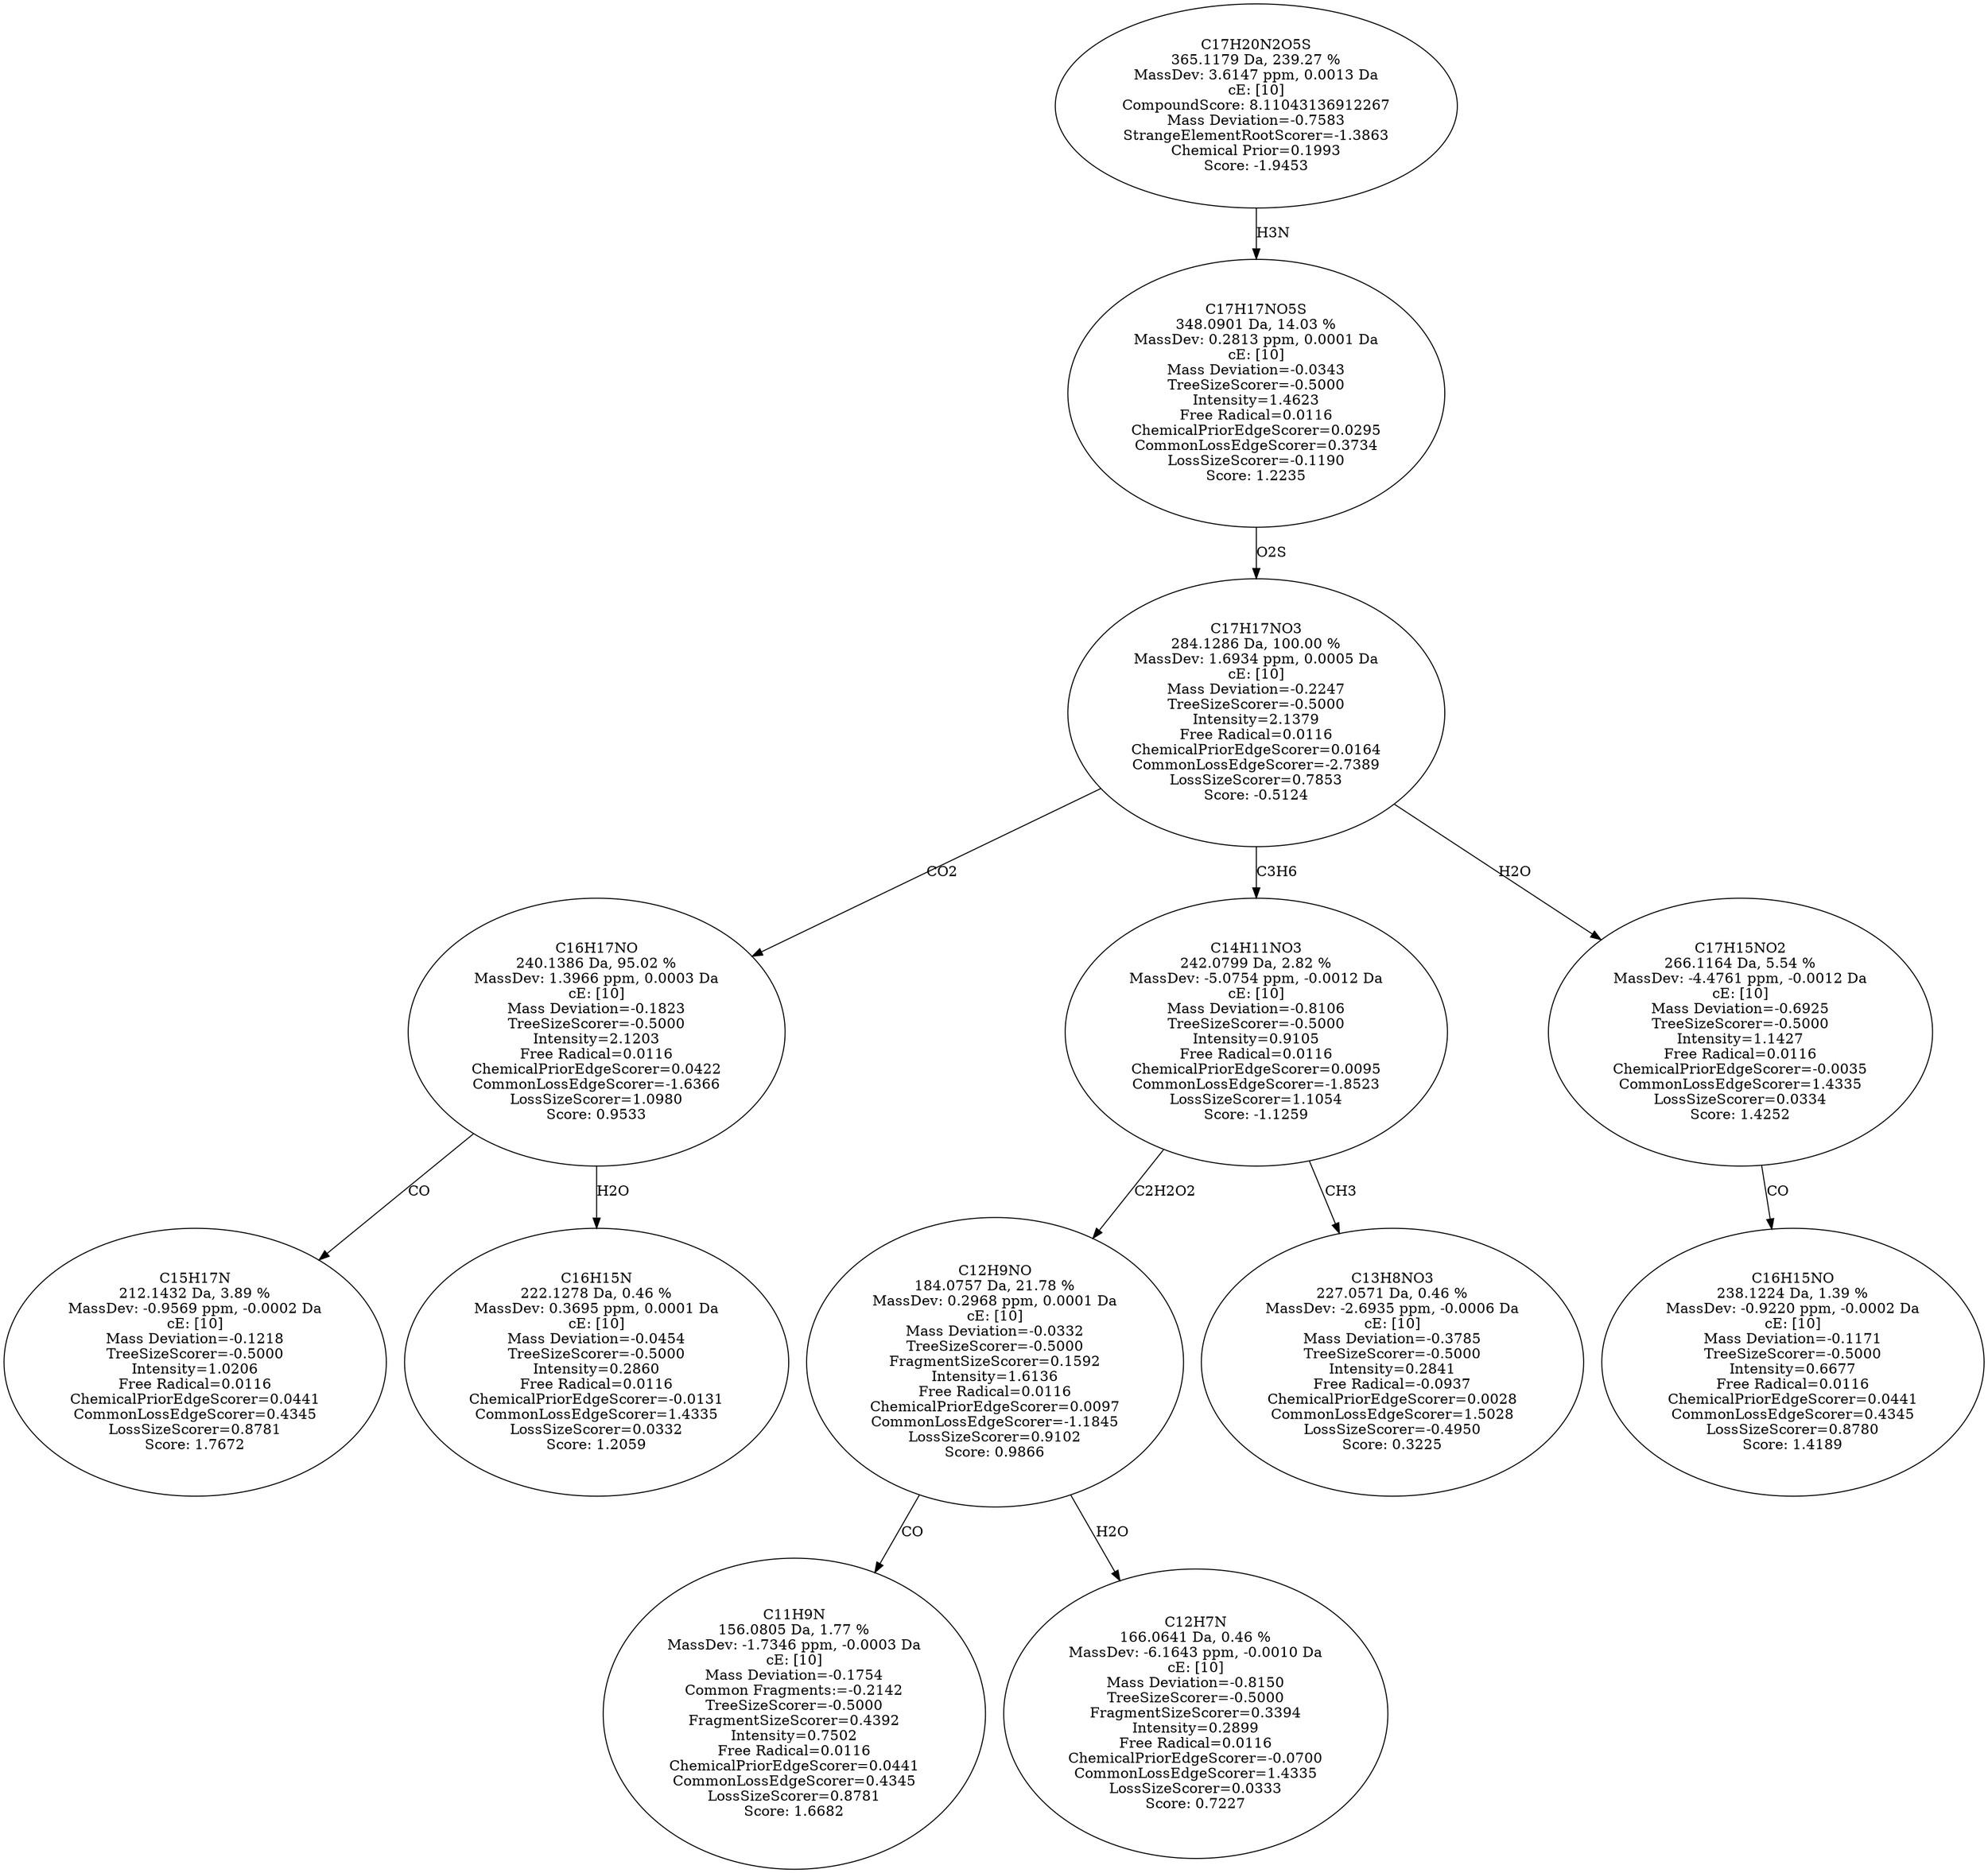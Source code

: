 strict digraph {
v1 [label="C15H17N\n212.1432 Da, 3.89 %\nMassDev: -0.9569 ppm, -0.0002 Da\ncE: [10]\nMass Deviation=-0.1218\nTreeSizeScorer=-0.5000\nIntensity=1.0206\nFree Radical=0.0116\nChemicalPriorEdgeScorer=0.0441\nCommonLossEdgeScorer=0.4345\nLossSizeScorer=0.8781\nScore: 1.7672"];
v2 [label="C16H15N\n222.1278 Da, 0.46 %\nMassDev: 0.3695 ppm, 0.0001 Da\ncE: [10]\nMass Deviation=-0.0454\nTreeSizeScorer=-0.5000\nIntensity=0.2860\nFree Radical=0.0116\nChemicalPriorEdgeScorer=-0.0131\nCommonLossEdgeScorer=1.4335\nLossSizeScorer=0.0332\nScore: 1.2059"];
v3 [label="C16H17NO\n240.1386 Da, 95.02 %\nMassDev: 1.3966 ppm, 0.0003 Da\ncE: [10]\nMass Deviation=-0.1823\nTreeSizeScorer=-0.5000\nIntensity=2.1203\nFree Radical=0.0116\nChemicalPriorEdgeScorer=0.0422\nCommonLossEdgeScorer=-1.6366\nLossSizeScorer=1.0980\nScore: 0.9533"];
v4 [label="C11H9N\n156.0805 Da, 1.77 %\nMassDev: -1.7346 ppm, -0.0003 Da\ncE: [10]\nMass Deviation=-0.1754\nCommon Fragments:=-0.2142\nTreeSizeScorer=-0.5000\nFragmentSizeScorer=0.4392\nIntensity=0.7502\nFree Radical=0.0116\nChemicalPriorEdgeScorer=0.0441\nCommonLossEdgeScorer=0.4345\nLossSizeScorer=0.8781\nScore: 1.6682"];
v5 [label="C12H7N\n166.0641 Da, 0.46 %\nMassDev: -6.1643 ppm, -0.0010 Da\ncE: [10]\nMass Deviation=-0.8150\nTreeSizeScorer=-0.5000\nFragmentSizeScorer=0.3394\nIntensity=0.2899\nFree Radical=0.0116\nChemicalPriorEdgeScorer=-0.0700\nCommonLossEdgeScorer=1.4335\nLossSizeScorer=0.0333\nScore: 0.7227"];
v6 [label="C12H9NO\n184.0757 Da, 21.78 %\nMassDev: 0.2968 ppm, 0.0001 Da\ncE: [10]\nMass Deviation=-0.0332\nTreeSizeScorer=-0.5000\nFragmentSizeScorer=0.1592\nIntensity=1.6136\nFree Radical=0.0116\nChemicalPriorEdgeScorer=0.0097\nCommonLossEdgeScorer=-1.1845\nLossSizeScorer=0.9102\nScore: 0.9866"];
v7 [label="C13H8NO3\n227.0571 Da, 0.46 %\nMassDev: -2.6935 ppm, -0.0006 Da\ncE: [10]\nMass Deviation=-0.3785\nTreeSizeScorer=-0.5000\nIntensity=0.2841\nFree Radical=-0.0937\nChemicalPriorEdgeScorer=0.0028\nCommonLossEdgeScorer=1.5028\nLossSizeScorer=-0.4950\nScore: 0.3225"];
v8 [label="C14H11NO3\n242.0799 Da, 2.82 %\nMassDev: -5.0754 ppm, -0.0012 Da\ncE: [10]\nMass Deviation=-0.8106\nTreeSizeScorer=-0.5000\nIntensity=0.9105\nFree Radical=0.0116\nChemicalPriorEdgeScorer=0.0095\nCommonLossEdgeScorer=-1.8523\nLossSizeScorer=1.1054\nScore: -1.1259"];
v9 [label="C16H15NO\n238.1224 Da, 1.39 %\nMassDev: -0.9220 ppm, -0.0002 Da\ncE: [10]\nMass Deviation=-0.1171\nTreeSizeScorer=-0.5000\nIntensity=0.6677\nFree Radical=0.0116\nChemicalPriorEdgeScorer=0.0441\nCommonLossEdgeScorer=0.4345\nLossSizeScorer=0.8780\nScore: 1.4189"];
v10 [label="C17H15NO2\n266.1164 Da, 5.54 %\nMassDev: -4.4761 ppm, -0.0012 Da\ncE: [10]\nMass Deviation=-0.6925\nTreeSizeScorer=-0.5000\nIntensity=1.1427\nFree Radical=0.0116\nChemicalPriorEdgeScorer=-0.0035\nCommonLossEdgeScorer=1.4335\nLossSizeScorer=0.0334\nScore: 1.4252"];
v11 [label="C17H17NO3\n284.1286 Da, 100.00 %\nMassDev: 1.6934 ppm, 0.0005 Da\ncE: [10]\nMass Deviation=-0.2247\nTreeSizeScorer=-0.5000\nIntensity=2.1379\nFree Radical=0.0116\nChemicalPriorEdgeScorer=0.0164\nCommonLossEdgeScorer=-2.7389\nLossSizeScorer=0.7853\nScore: -0.5124"];
v12 [label="C17H17NO5S\n348.0901 Da, 14.03 %\nMassDev: 0.2813 ppm, 0.0001 Da\ncE: [10]\nMass Deviation=-0.0343\nTreeSizeScorer=-0.5000\nIntensity=1.4623\nFree Radical=0.0116\nChemicalPriorEdgeScorer=0.0295\nCommonLossEdgeScorer=0.3734\nLossSizeScorer=-0.1190\nScore: 1.2235"];
v13 [label="C17H20N2O5S\n365.1179 Da, 239.27 %\nMassDev: 3.6147 ppm, 0.0013 Da\ncE: [10]\nCompoundScore: 8.11043136912267\nMass Deviation=-0.7583\nStrangeElementRootScorer=-1.3863\nChemical Prior=0.1993\nScore: -1.9453"];
v3 -> v1 [label="CO"];
v3 -> v2 [label="H2O"];
v11 -> v3 [label="CO2"];
v6 -> v4 [label="CO"];
v6 -> v5 [label="H2O"];
v8 -> v6 [label="C2H2O2"];
v8 -> v7 [label="CH3"];
v11 -> v8 [label="C3H6"];
v10 -> v9 [label="CO"];
v11 -> v10 [label="H2O"];
v12 -> v11 [label="O2S"];
v13 -> v12 [label="H3N"];
}